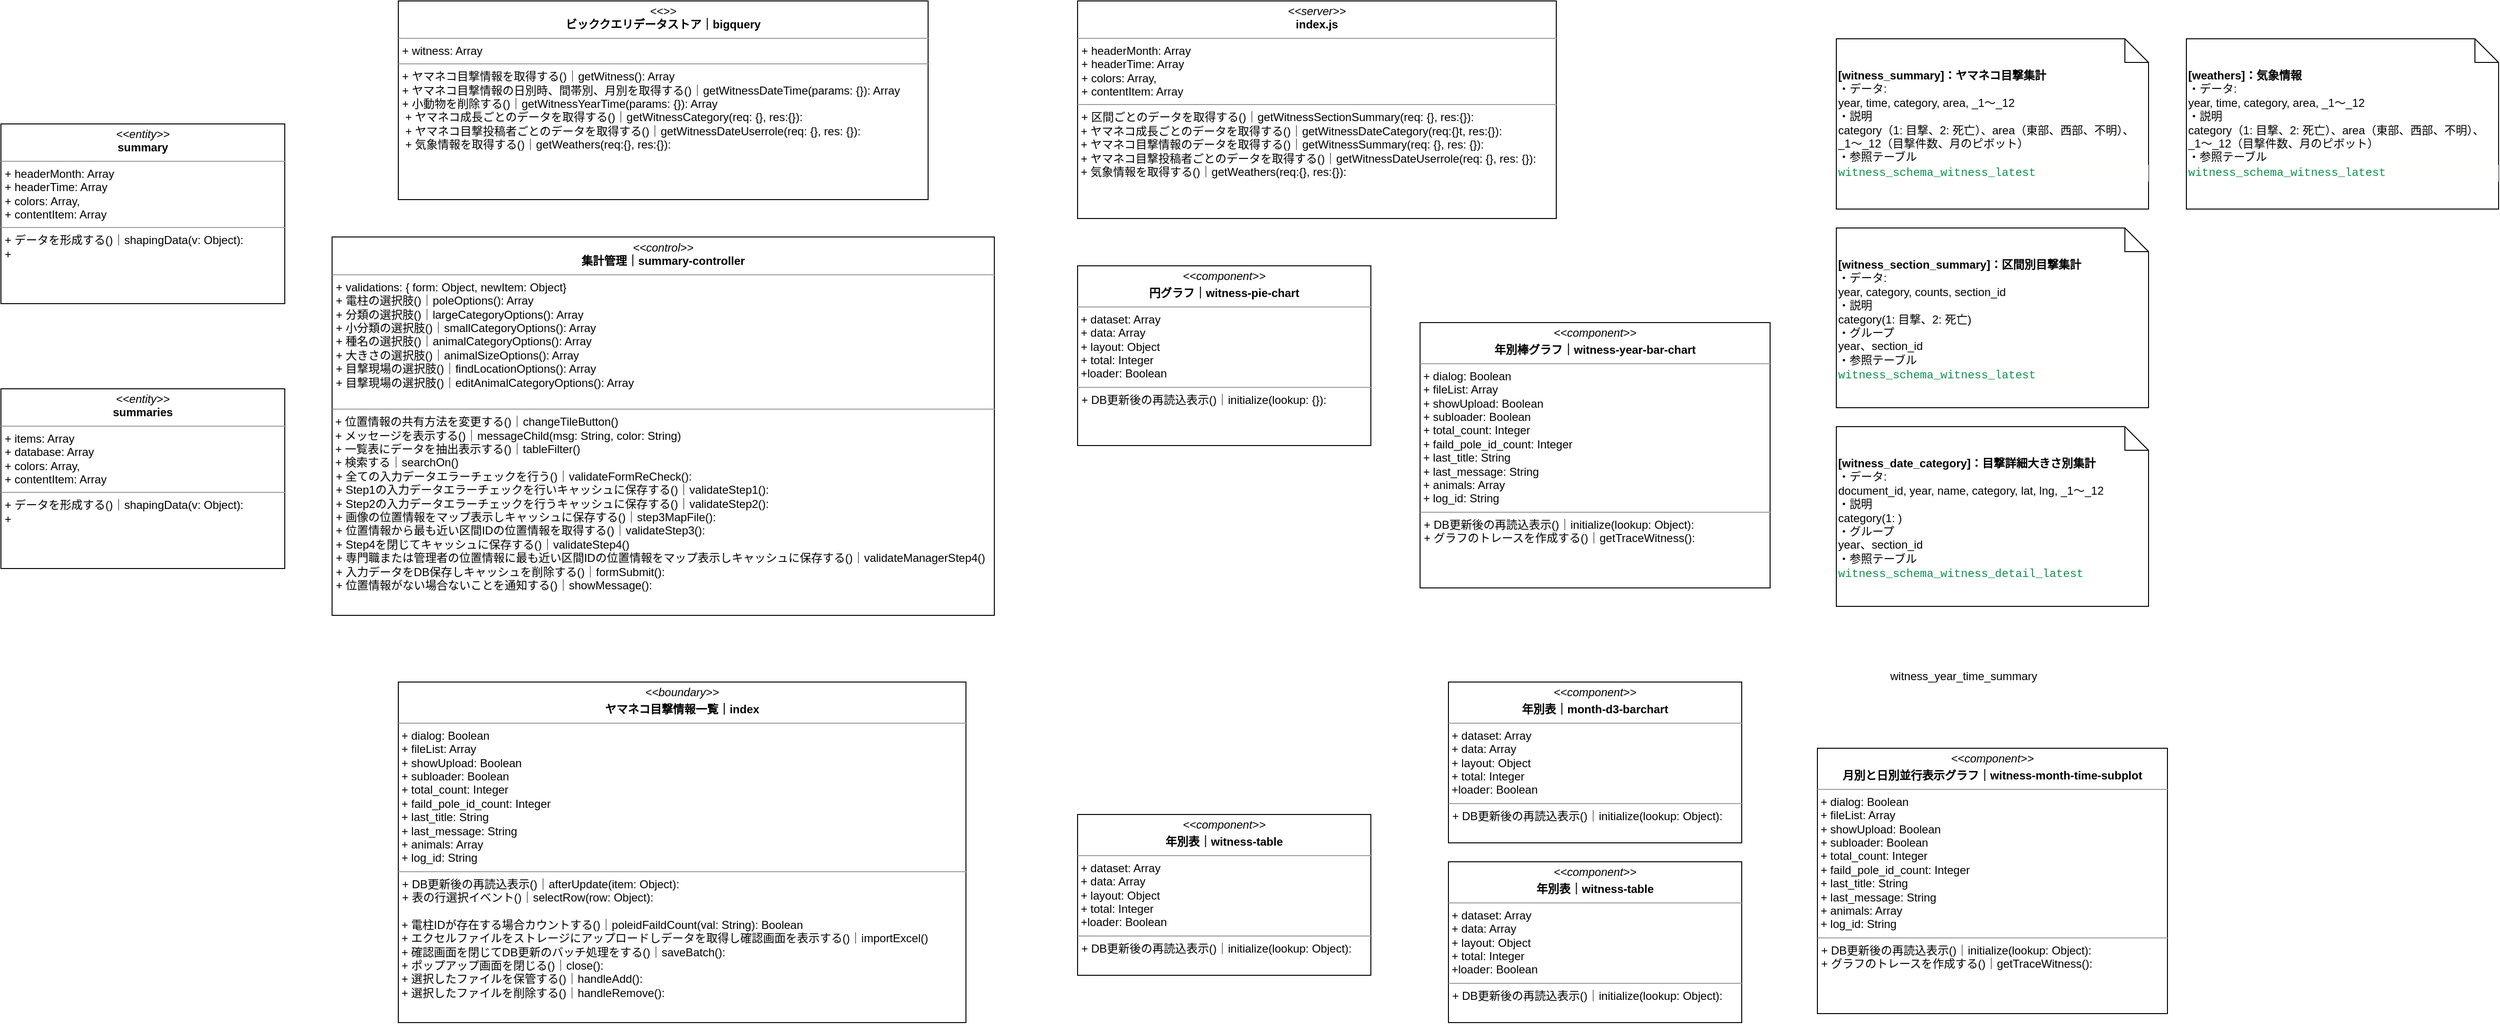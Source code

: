 <mxfile version="20.7.4" type="github">
  <diagram id="2h0S1ali2gnocXuil85y" name="ページ1">
    <mxGraphModel dx="2456" dy="4011" grid="1" gridSize="10" guides="1" tooltips="1" connect="1" arrows="1" fold="1" page="1" pageScale="1" pageWidth="1654" pageHeight="1169" math="0" shadow="0">
      <root>
        <mxCell id="0" />
        <mxCell id="1" parent="0" />
        <mxCell id="uVW6hGFL7O6GOuCq6ybs-1" value="&lt;p style=&quot;margin:0px;margin-top:4px;text-align:center;&quot;&gt;&lt;i&gt;&amp;lt;&amp;lt;control&amp;gt;&amp;gt;&lt;/i&gt;&lt;br&gt;&lt;b&gt;集計管理｜summary-controller&lt;/b&gt;&lt;/p&gt;&lt;hr size=&quot;1&quot;&gt;&lt;p style=&quot;margin:0px;margin-left:4px;&quot;&gt;+ validations: { form: Object, newItem: Object}&lt;br&gt;+ 電柱の選択肢()｜poleOptions(): Array&lt;br&gt;&lt;/p&gt;&lt;p style=&quot;margin:0px;margin-left:4px;&quot;&gt;+ 分類の選択肢()｜largeCategoryOptions(): Array&lt;br&gt;&lt;/p&gt;&lt;p style=&quot;margin:0px;margin-left:4px;&quot;&gt;+ 小分類の選択肢()｜smallCategoryOptions(): Array&lt;br&gt;&lt;/p&gt;&lt;p style=&quot;margin:0px;margin-left:4px;&quot;&gt;+ 種名の選択肢()｜animalCategoryOptions(): Array&lt;br&gt;&lt;/p&gt;&lt;p style=&quot;margin:0px;margin-left:4px;&quot;&gt;+ 大きさの選択肢()｜animalSizeOptions(): Array&lt;br&gt;&lt;/p&gt;&lt;p style=&quot;margin:0px;margin-left:4px;&quot;&gt;+ 目撃現場の選択肢()｜findLocationOptions(): Array&lt;br&gt;&lt;/p&gt;&lt;p style=&quot;margin:0px;margin-left:4px;&quot;&gt;+ 目撃現場の選択肢()｜editAnimalCategoryOptions(): Array&lt;/p&gt;&lt;br&gt;&lt;div&gt;&lt;/div&gt;&lt;hr size=&quot;1&quot;&gt;&lt;p style=&quot;margin:0px;margin-left:4px;&quot;&gt;&lt;/p&gt;&amp;nbsp;&lt;span style=&quot;background-color: initial;&quot;&gt;+&amp;nbsp;&lt;/span&gt;位置情報の共有方法を変更する()｜&lt;span style=&quot;background-color: initial;&quot;&gt;changeTileButton()&lt;/span&gt;&lt;br&gt;&amp;nbsp;+ メッセージを表示する()｜&lt;span style=&quot;background-color: initial;&quot;&gt;messageChild(msg: String, color: String)&lt;/span&gt;&lt;span style=&quot;background-color: initial;&quot;&gt;&lt;br&gt;&lt;/span&gt;&amp;nbsp;+ 一覧表にデータを抽出表示する()｜&lt;span style=&quot;background-color: initial;&quot;&gt;tableFilter()&lt;br&gt;&lt;/span&gt;&lt;span style=&quot;background-color: initial;&quot;&gt;&amp;nbsp;+ 検索する｜searchOn()&lt;br&gt;&lt;/span&gt;&lt;p style=&quot;margin: 0px 0px 0px 4px;&quot;&gt;&lt;span style=&quot;background-color: initial;&quot;&gt;+ 全ての入力データエラーチェックを行う()｜validateFormReCheck():&amp;nbsp;&lt;/span&gt;&lt;/p&gt;&lt;p style=&quot;margin: 0px 0px 0px 4px;&quot;&gt;+ Step1の入力データエラーチェックを行いキャッシュに保存する()｜validateStep1():&lt;/p&gt;&lt;p style=&quot;margin: 0px 0px 0px 4px;&quot;&gt;+ Step2の入力データエラーチェックを行うキャッシュに保存する()｜validateStep2():&lt;/p&gt;&lt;p style=&quot;margin: 0px 0px 0px 4px;&quot;&gt;+ 画像の位置情報をマップ表示しキャッシュに保存する()｜step3MapFile():&lt;/p&gt;&lt;p style=&quot;margin: 0px 0px 0px 4px;&quot;&gt;+ 位置情報から最も近い区間IDの位置情報を取得する()｜validateStep3():&lt;/p&gt;&lt;p style=&quot;margin: 0px 0px 0px 4px;&quot;&gt;+ Step4を閉じてキャッシュに保存する()｜validateStep4()&lt;/p&gt;&lt;p style=&quot;margin: 0px 0px 0px 4px;&quot;&gt;+ 専門職または管理者の位置情報に最も近い区間IDの位置情報をマップ表示しキャッシュに保存する()｜validateManagerStep4()&lt;/p&gt;&lt;p style=&quot;margin: 0px 0px 0px 4px;&quot;&gt;+ 入力データをDB保存しキャッシュを削除する()｜formSubmit():&lt;/p&gt;&lt;p style=&quot;margin: 0px 0px 0px 4px;&quot;&gt;+ 位置情報がない場合ないことを通知する()｜showMessage():&amp;nbsp;&lt;/p&gt;" style="verticalAlign=top;align=left;overflow=fill;fontSize=12;fontFamily=Helvetica;html=1;" parent="1" vertex="1">
          <mxGeometry x="530" y="-2030.5" width="700" height="400" as="geometry" />
        </mxCell>
        <mxCell id="uVW6hGFL7O6GOuCq6ybs-2" value="&lt;p style=&quot;margin:0px;margin-top:4px;text-align:center;&quot;&gt;&lt;i&gt;&amp;lt;&amp;lt;&amp;gt;&amp;gt;&lt;/i&gt;&lt;br&gt;&lt;b&gt;ビッククエリデータストア｜bigquery&lt;/b&gt;&lt;br&gt;&lt;/p&gt;&lt;hr size=&quot;1&quot;&gt;&lt;p style=&quot;margin:0px;margin-left:4px;&quot;&gt;+ witness: Array&lt;/p&gt;&lt;hr size=&quot;1&quot;&gt;&lt;p style=&quot;margin:0px;margin-left:4px;&quot;&gt;&lt;span style=&quot;background-color: initial;&quot;&gt;+ ヤマネコ目撃情報を取得する()｜getWitness(): Array&lt;/span&gt;&lt;br&gt;&lt;/p&gt;&lt;p style=&quot;margin:0px;margin-left:4px;&quot;&gt;+ ヤマネコ目撃情報の日別時、間帯別、月別を取得する()｜getWitnessDateTime(params: {}): Array&lt;br&gt;&lt;/p&gt;&lt;p style=&quot;margin:0px;margin-left:4px;&quot;&gt;+ 小動物を削除する()｜getWitnessYearTime(params: {}): Array&lt;br&gt;&lt;/p&gt;&lt;p style=&quot;margin:0px;margin-left:4px;&quot;&gt;&lt;span style=&quot;border-color: var(--border-color); background-color: initial;&quot;&gt;&amp;nbsp;+ ヤマネコ成長ごとのデータを取得する()｜getWitnessCategory(req: {}, res:{}):&amp;nbsp;&lt;/span&gt;&lt;span style=&quot;border-color: var(--border-color); background-color: initial;&quot;&gt;&amp;nbsp;&lt;br style=&quot;border-color: var(--border-color);&quot;&gt;&lt;/span&gt;&amp;nbsp;+ ヤマネコ目撃投稿者ごとのデータを取得する()｜&lt;span style=&quot;border-color: var(--border-color); background-color: initial;&quot;&gt;getWitnessDateUserrole(req: {}, res: {}):&lt;br style=&quot;border-color: var(--border-color);&quot;&gt;&lt;/span&gt;&amp;nbsp;+ 気象情報を取得する()｜getWeathers(req:{}, res:{}):&amp;nbsp;&lt;br&gt;&lt;/p&gt;" style="verticalAlign=top;align=left;overflow=fill;fontSize=12;fontFamily=Helvetica;html=1;fontColor=#000000;" parent="1" vertex="1">
          <mxGeometry x="600" y="-2280" width="560" height="210" as="geometry" />
        </mxCell>
        <mxCell id="uVW6hGFL7O6GOuCq6ybs-3" value="&lt;p style=&quot;margin:0px;margin-top:4px;text-align:center;&quot;&gt;&lt;i&gt;&amp;lt;&amp;lt;boundary&amp;gt;&amp;gt;&lt;/i&gt;&lt;b&gt;&lt;br&gt;&lt;/b&gt;&lt;/p&gt;&lt;p style=&quot;margin:0px;margin-top:4px;text-align:center;&quot;&gt;&lt;b&gt;ヤマネコ目撃情報一覧｜index&lt;/b&gt;&lt;/p&gt;&lt;hr size=&quot;1&quot;&gt;&lt;div&gt;&amp;nbsp;+ dialog: Boolean&lt;/div&gt;&lt;div&gt;&amp;nbsp;+ fileList: Array&amp;nbsp;&lt;/div&gt;&lt;div&gt;&amp;nbsp;+ showUpload: Boolean&lt;/div&gt;&lt;div&gt;&amp;nbsp;+ subloader: Boolean&lt;/div&gt;&lt;div&gt;&amp;nbsp;+ total_count: Integer&lt;/div&gt;&lt;div&gt;&amp;nbsp;+ faild_pole_id_count: Integer&lt;/div&gt;&lt;div&gt;&amp;nbsp;+ last_title: String&lt;/div&gt;&lt;div&gt;&amp;nbsp;+ last_message: String&lt;/div&gt;&lt;div&gt;&amp;nbsp;+ animals: Array&lt;/div&gt;&lt;div&gt;&amp;nbsp;+ log_id: String&lt;/div&gt;&lt;hr size=&quot;1&quot;&gt;&lt;p style=&quot;margin:0px;margin-left:4px;&quot;&gt;+ DB更新後の再読込表示()｜afterUpdate(item: Object):&amp;nbsp;&lt;span style=&quot;background-color: initial;&quot;&gt;&lt;br&gt;&lt;/span&gt;&lt;/p&gt;&lt;p style=&quot;margin:0px;margin-left:4px;&quot;&gt;+ 表の行選択イベント()｜selectRow(row: Object):&amp;nbsp;&lt;br&gt;&lt;/p&gt;&lt;p style=&quot;margin:0px;margin-left:4px;&quot;&gt;&lt;/p&gt;&lt;br&gt;&amp;nbsp;+&amp;nbsp;電柱IDが存在する場合カウントする()｜poleidFaildCount(val: String): Boolean&lt;br&gt;&amp;nbsp;+ エクセルファイルをストレージにアップロードしデータを取得し確認画面を表示する()｜importExcel()&lt;br&gt;&amp;nbsp;+ 確認画面を閉じてDB更新のバッチ処理をする()｜saveBatch():&amp;nbsp;&lt;br&gt;&amp;nbsp;+ ポップアップ画面を閉じる()｜close():&amp;nbsp;&lt;br&gt;&amp;nbsp;+ 選択したファイルを保管する()｜handleAdd():&amp;nbsp;&lt;br&gt;&amp;nbsp;+ 選択したファイルを削除する()｜handleRemove():&amp;nbsp;" style="verticalAlign=top;align=left;overflow=fill;fontSize=12;fontFamily=Helvetica;html=1;" parent="1" vertex="1">
          <mxGeometry x="600" y="-1560" width="600" height="360" as="geometry" />
        </mxCell>
        <mxCell id="uVW6hGFL7O6GOuCq6ybs-4" value="&lt;p style=&quot;margin:0px;margin-top:4px;text-align:center;&quot;&gt;&lt;i&gt;&amp;lt;&amp;lt;component&amp;gt;&amp;gt;&lt;/i&gt;&lt;b&gt;&lt;br&gt;&lt;/b&gt;&lt;/p&gt;&lt;p style=&quot;margin:0px;margin-top:4px;text-align:center;&quot;&gt;&lt;b&gt;月別と日別並行表示グラフ｜witness-month-time-subplot&lt;/b&gt;&lt;/p&gt;&lt;hr size=&quot;1&quot;&gt;&lt;div&gt;&amp;nbsp;+ dialog: Boolean&lt;/div&gt;&lt;div&gt;&amp;nbsp;+ fileList: Array&amp;nbsp;&lt;/div&gt;&lt;div&gt;&amp;nbsp;+ showUpload: Boolean&lt;/div&gt;&lt;div&gt;&amp;nbsp;+ subloader: Boolean&lt;/div&gt;&lt;div&gt;&amp;nbsp;+ total_count: Integer&lt;/div&gt;&lt;div&gt;&amp;nbsp;+ faild_pole_id_count: Integer&lt;/div&gt;&lt;div&gt;&amp;nbsp;+ last_title: String&lt;/div&gt;&lt;div&gt;&amp;nbsp;+ last_message: String&lt;/div&gt;&lt;div&gt;&amp;nbsp;+ animals: Array&lt;/div&gt;&lt;div&gt;&amp;nbsp;+ log_id: String&lt;/div&gt;&lt;hr size=&quot;1&quot;&gt;&lt;p style=&quot;margin:0px;margin-left:4px;&quot;&gt;+ DB更新後の再読込表示()｜initialize(lookup: Object):&amp;nbsp;&lt;span style=&quot;background-color: initial;&quot;&gt;&lt;br&gt;&lt;/span&gt;&lt;/p&gt;&lt;p style=&quot;margin:0px;margin-left:4px;&quot;&gt;+ グラフのトレース&lt;span style=&quot;background-color: initial;&quot;&gt;を作成する()｜getTraceWitness():&amp;nbsp;&lt;/span&gt;&lt;/p&gt;&lt;p style=&quot;margin:0px;margin-left:4px;&quot;&gt;&lt;/p&gt;" style="verticalAlign=top;align=left;overflow=fill;fontSize=12;fontFamily=Helvetica;html=1;" parent="1" vertex="1">
          <mxGeometry x="2100" y="-1490" width="370" height="280.5" as="geometry" />
        </mxCell>
        <mxCell id="uVW6hGFL7O6GOuCq6ybs-5" value="&lt;p style=&quot;margin:0px;margin-top:4px;text-align:center;&quot;&gt;&lt;i&gt;&amp;lt;&amp;lt;component&amp;gt;&amp;gt;&lt;/i&gt;&lt;b&gt;&lt;br&gt;&lt;/b&gt;&lt;/p&gt;&lt;p style=&quot;margin:0px;margin-top:4px;text-align:center;&quot;&gt;&lt;b&gt;年別棒グラフ｜witness-year-bar-chart&lt;/b&gt;&lt;/p&gt;&lt;hr size=&quot;1&quot;&gt;&lt;div&gt;&amp;nbsp;+ dialog: Boolean&lt;/div&gt;&lt;div&gt;&amp;nbsp;+ fileList: Array&amp;nbsp;&lt;/div&gt;&lt;div&gt;&amp;nbsp;+ showUpload: Boolean&lt;/div&gt;&lt;div&gt;&amp;nbsp;+ subloader: Boolean&lt;/div&gt;&lt;div&gt;&amp;nbsp;+ total_count: Integer&lt;/div&gt;&lt;div&gt;&amp;nbsp;+ faild_pole_id_count: Integer&lt;/div&gt;&lt;div&gt;&amp;nbsp;+ last_title: String&lt;/div&gt;&lt;div&gt;&amp;nbsp;+ last_message: String&lt;/div&gt;&lt;div&gt;&amp;nbsp;+ animals: Array&lt;/div&gt;&lt;div&gt;&amp;nbsp;+ log_id: String&lt;/div&gt;&lt;hr size=&quot;1&quot;&gt;&lt;p style=&quot;margin:0px;margin-left:4px;&quot;&gt;+ DB更新後の再読込表示()｜initialize(lookup: Object):&amp;nbsp;&lt;span style=&quot;background-color: initial;&quot;&gt;&lt;br&gt;&lt;/span&gt;&lt;/p&gt;&lt;p style=&quot;margin:0px;margin-left:4px;&quot;&gt;+ グラフのトレース&lt;span style=&quot;background-color: initial;&quot;&gt;を作成する()｜getTraceWitness():&amp;nbsp;&lt;/span&gt;&lt;/p&gt;&lt;p style=&quot;margin:0px;margin-left:4px;&quot;&gt;&lt;/p&gt;" style="verticalAlign=top;align=left;overflow=fill;fontSize=12;fontFamily=Helvetica;html=1;" parent="1" vertex="1">
          <mxGeometry x="1680" y="-1940" width="370" height="280.5" as="geometry" />
        </mxCell>
        <mxCell id="uVW6hGFL7O6GOuCq6ybs-6" value="&lt;p style=&quot;margin:0px;margin-top:4px;text-align:center;&quot;&gt;&lt;i&gt;&amp;lt;&amp;lt;component&amp;gt;&amp;gt;&lt;/i&gt;&lt;b&gt;&lt;br&gt;&lt;/b&gt;&lt;/p&gt;&lt;p style=&quot;margin:0px;margin-top:4px;text-align:center;&quot;&gt;&lt;b&gt;円グラフ｜witness-pie-chart&lt;/b&gt;&lt;/p&gt;&lt;hr size=&quot;1&quot;&gt;&lt;div&gt;&amp;nbsp;+ dataset: Array&lt;/div&gt;&lt;div&gt;&amp;nbsp;+ data: Array&amp;nbsp;&lt;/div&gt;&lt;div&gt;&lt;span style=&quot;background-color: initial;&quot;&gt;&amp;nbsp;+ layout: Object&lt;/span&gt;&lt;br&gt;&lt;/div&gt;&lt;div&gt;&amp;nbsp;+ total: Integer&lt;/div&gt;&lt;div&gt;&amp;nbsp;+loader: Boolean&lt;/div&gt;&lt;hr size=&quot;1&quot;&gt;&lt;p style=&quot;margin:0px;margin-left:4px;&quot;&gt;+ DB更新後の再読込表示()｜initialize(lookup: {}):&amp;nbsp;&lt;span style=&quot;background-color: initial;&quot;&gt;&lt;br&gt;&lt;/span&gt;&lt;/p&gt;&lt;p style=&quot;margin:0px;margin-left:4px;&quot;&gt;&lt;br&gt;&lt;/p&gt;&lt;p style=&quot;margin:0px;margin-left:4px;&quot;&gt;&lt;/p&gt;" style="verticalAlign=top;align=left;overflow=fill;fontSize=12;fontFamily=Helvetica;html=1;" parent="1" vertex="1">
          <mxGeometry x="1318" y="-2000" width="310" height="190" as="geometry" />
        </mxCell>
        <mxCell id="uVW6hGFL7O6GOuCq6ybs-7" value="&lt;p style=&quot;margin:0px;margin-top:4px;text-align:center;&quot;&gt;&lt;i&gt;&amp;lt;&amp;lt;component&amp;gt;&amp;gt;&lt;/i&gt;&lt;b&gt;&lt;br&gt;&lt;/b&gt;&lt;/p&gt;&lt;p style=&quot;margin:0px;margin-top:4px;text-align:center;&quot;&gt;&lt;b&gt;年別表｜witness-table&lt;/b&gt;&lt;/p&gt;&lt;hr size=&quot;1&quot;&gt;&lt;div&gt;&amp;nbsp;+ dataset: Array&lt;/div&gt;&lt;div&gt;&amp;nbsp;+ data: Array&amp;nbsp;&lt;/div&gt;&lt;div&gt;&lt;span style=&quot;background-color: initial;&quot;&gt;&amp;nbsp;+ layout: Object&lt;/span&gt;&lt;br&gt;&lt;/div&gt;&lt;div&gt;&amp;nbsp;+ total: Integer&lt;/div&gt;&lt;div&gt;&amp;nbsp;+loader: Boolean&lt;/div&gt;&lt;hr size=&quot;1&quot;&gt;&lt;p style=&quot;margin:0px;margin-left:4px;&quot;&gt;+ DB更新後の再読込表示()｜initialize(lookup: Object):&amp;nbsp;&lt;span style=&quot;background-color: initial;&quot;&gt;&lt;br&gt;&lt;/span&gt;&lt;/p&gt;&lt;p style=&quot;margin:0px;margin-left:4px;&quot;&gt;&lt;br&gt;&lt;/p&gt;&lt;p style=&quot;margin:0px;margin-left:4px;&quot;&gt;&lt;/p&gt;" style="verticalAlign=top;align=left;overflow=fill;fontSize=12;fontFamily=Helvetica;html=1;" parent="1" vertex="1">
          <mxGeometry x="1318" y="-1420" width="310" height="170" as="geometry" />
        </mxCell>
        <mxCell id="uVW6hGFL7O6GOuCq6ybs-8" value="&lt;p style=&quot;margin:0px;margin-top:4px;text-align:center;&quot;&gt;&lt;i&gt;&amp;lt;&amp;lt;component&amp;gt;&amp;gt;&lt;/i&gt;&lt;b&gt;&lt;br&gt;&lt;/b&gt;&lt;/p&gt;&lt;p style=&quot;margin:0px;margin-top:4px;text-align:center;&quot;&gt;&lt;b&gt;年別表｜witness-table&lt;/b&gt;&lt;/p&gt;&lt;hr size=&quot;1&quot;&gt;&lt;div&gt;&amp;nbsp;+ dataset: Array&lt;/div&gt;&lt;div&gt;&amp;nbsp;+ data: Array&amp;nbsp;&lt;/div&gt;&lt;div&gt;&lt;span style=&quot;background-color: initial;&quot;&gt;&amp;nbsp;+ layout: Object&lt;/span&gt;&lt;br&gt;&lt;/div&gt;&lt;div&gt;&amp;nbsp;+ total: Integer&lt;/div&gt;&lt;div&gt;&amp;nbsp;+loader: Boolean&lt;/div&gt;&lt;hr size=&quot;1&quot;&gt;&lt;p style=&quot;margin:0px;margin-left:4px;&quot;&gt;+ DB更新後の再読込表示()｜initialize(lookup: Object):&amp;nbsp;&lt;span style=&quot;background-color: initial;&quot;&gt;&lt;br&gt;&lt;/span&gt;&lt;/p&gt;&lt;p style=&quot;margin:0px;margin-left:4px;&quot;&gt;&lt;br&gt;&lt;/p&gt;&lt;p style=&quot;margin:0px;margin-left:4px;&quot;&gt;&lt;/p&gt;" style="verticalAlign=top;align=left;overflow=fill;fontSize=12;fontFamily=Helvetica;html=1;" parent="1" vertex="1">
          <mxGeometry x="1710" y="-1370" width="310" height="170" as="geometry" />
        </mxCell>
        <mxCell id="uVW6hGFL7O6GOuCq6ybs-9" value="&lt;p style=&quot;margin:0px;margin-top:4px;text-align:center;&quot;&gt;&lt;i&gt;&amp;lt;&amp;lt;component&amp;gt;&amp;gt;&lt;/i&gt;&lt;b&gt;&lt;br&gt;&lt;/b&gt;&lt;/p&gt;&lt;p style=&quot;margin:0px;margin-top:4px;text-align:center;&quot;&gt;&lt;b&gt;年別表｜month-d3-barchart&lt;/b&gt;&lt;/p&gt;&lt;hr size=&quot;1&quot;&gt;&lt;div&gt;&amp;nbsp;+ dataset: Array&lt;/div&gt;&lt;div&gt;&amp;nbsp;+ data: Array&amp;nbsp;&lt;/div&gt;&lt;div&gt;&lt;span style=&quot;background-color: initial;&quot;&gt;&amp;nbsp;+ layout: Object&lt;/span&gt;&lt;br&gt;&lt;/div&gt;&lt;div&gt;&amp;nbsp;+ total: Integer&lt;/div&gt;&lt;div&gt;&amp;nbsp;+loader: Boolean&lt;/div&gt;&lt;hr size=&quot;1&quot;&gt;&lt;p style=&quot;margin:0px;margin-left:4px;&quot;&gt;+ DB更新後の再読込表示()｜initialize(lookup: Object):&amp;nbsp;&lt;span style=&quot;background-color: initial;&quot;&gt;&lt;br&gt;&lt;/span&gt;&lt;/p&gt;&lt;p style=&quot;margin:0px;margin-left:4px;&quot;&gt;&lt;br&gt;&lt;/p&gt;&lt;p style=&quot;margin:0px;margin-left:4px;&quot;&gt;&lt;/p&gt;" style="verticalAlign=top;align=left;overflow=fill;fontSize=12;fontFamily=Helvetica;html=1;" parent="1" vertex="1">
          <mxGeometry x="1710" y="-1560" width="310" height="170" as="geometry" />
        </mxCell>
        <mxCell id="4Q4IH8PoPEfNXcgTGCKe-1" value="&lt;p style=&quot;margin:0px;margin-top:4px;text-align:center;&quot;&gt;&lt;i&gt;&amp;lt;&amp;lt;entity&amp;gt;&amp;gt;&lt;/i&gt;&lt;br&gt;&lt;b&gt;summary&lt;/b&gt;&lt;/p&gt;&lt;hr size=&quot;1&quot;&gt;&lt;p style=&quot;margin:0px;margin-left:4px;&quot;&gt;+ headerMonth: Array&lt;br&gt;+ headerTime: Array&lt;br&gt;&lt;/p&gt;&lt;p style=&quot;margin:0px;margin-left:4px;&quot;&gt;+ colors: Array,&lt;/p&gt;&lt;p style=&quot;margin:0px;margin-left:4px;&quot;&gt;+ contentItem: Array&lt;/p&gt;&lt;hr size=&quot;1&quot;&gt;&lt;p style=&quot;margin:0px;margin-left:4px;&quot;&gt;&lt;span style=&quot;background-color: initial;&quot;&gt;+ データを形成する()｜shapingData(v: Object):&amp;nbsp;&lt;/span&gt;&lt;/p&gt;&lt;p style=&quot;margin:0px;margin-left:4px;&quot;&gt;+&amp;nbsp;&lt;/p&gt;" style="verticalAlign=top;align=left;overflow=fill;fontSize=12;fontFamily=Helvetica;html=1;" parent="1" vertex="1">
          <mxGeometry x="180" y="-2150" width="300" height="190" as="geometry" />
        </mxCell>
        <mxCell id="4Q4IH8PoPEfNXcgTGCKe-2" value="&lt;p style=&quot;margin:0px;margin-top:4px;text-align:center;&quot;&gt;&lt;i&gt;&amp;lt;&amp;lt;server&amp;gt;&amp;gt;&lt;/i&gt;&lt;br&gt;&lt;b&gt;index.js&lt;/b&gt;&lt;/p&gt;&lt;hr size=&quot;1&quot;&gt;&lt;p style=&quot;margin:0px;margin-left:4px;&quot;&gt;+ headerMonth: Array&lt;br&gt;+ headerTime: Array&lt;br&gt;&lt;/p&gt;&lt;p style=&quot;margin:0px;margin-left:4px;&quot;&gt;+ colors: Array,&lt;/p&gt;&lt;p style=&quot;margin:0px;margin-left:4px;&quot;&gt;+ contentItem: Array&lt;/p&gt;&lt;hr size=&quot;1&quot;&gt;&lt;p style=&quot;margin:0px;margin-left:4px;&quot;&gt;&lt;span style=&quot;background-color: initial;&quot;&gt;+ 区間ごとのデータを取得する()｜getWitnessSectionSummary(req: {}, res:{}):&amp;nbsp;&lt;/span&gt;&lt;/p&gt;&amp;nbsp;+ ヤマネコ成長ごとのデータを取得する()｜&lt;span style=&quot;background-color: initial;&quot;&gt;getWitnessDateCategory(&lt;/span&gt;req:{}t, res:{}):&amp;nbsp;&lt;br&gt;&amp;nbsp;+ ヤマネコ目撃情報のデータを取得する()｜&lt;span style=&quot;background-color: initial;&quot;&gt;getWitnessSummary(req: {}, res: {}):&lt;br&gt;&lt;/span&gt;&amp;nbsp;+ ヤマネコ目撃投稿者ごとのデータを取得する()｜&lt;span style=&quot;background-color: initial;&quot;&gt;getWitnessDateUserrole(req: {}, res: {}):&lt;/span&gt;&lt;br&gt;&amp;nbsp;+ 気象情報を取得する()｜getWeathers(req:{}, res:{}):&amp;nbsp;&lt;p style=&quot;margin:0px;margin-left:4px;&quot;&gt;&amp;nbsp;&lt;/p&gt;" style="verticalAlign=top;align=left;overflow=fill;fontSize=12;fontFamily=Helvetica;html=1;" parent="1" vertex="1">
          <mxGeometry x="1318" y="-2280" width="506" height="230" as="geometry" />
        </mxCell>
        <mxCell id="4Q4IH8PoPEfNXcgTGCKe-3" value="&lt;b&gt;[witness_summary]：&lt;/b&gt;&lt;span style=&quot;text-align: left;&quot;&gt;&lt;b&gt;ヤマネコ目撃集計&lt;br&gt;&lt;/b&gt;・データ:&lt;br&gt;year, time, category, area, _1〜_12&lt;br&gt;・説明&lt;br&gt;category（&lt;/span&gt;1: 目撃、2: 死亡&lt;span style=&quot;text-align: left;&quot;&gt;）、area（東部、西部、不明）、&lt;/span&gt;_1〜_12（目撃件数、月のピボット）&lt;span style=&quot;text-align: left;&quot;&gt;&lt;br&gt;・参照テーブル&lt;br&gt;&lt;/span&gt;&lt;div style=&quot;background-color: rgb(255, 255, 254); font-family: &amp;quot;Roboto Mono&amp;quot;, Menlo, Monaco, &amp;quot;Courier New&amp;quot;, monospace; line-height: 18px;&quot;&gt;&lt;span style=&quot;color: #0d904f;&quot;&gt;witness_schema_witness_latest&lt;/span&gt;&lt;/div&gt;" style="shape=note2;boundedLbl=1;whiteSpace=wrap;html=1;size=25;verticalAlign=top;align=left;" parent="1" vertex="1">
          <mxGeometry x="2120" y="-2240" width="330" height="180" as="geometry" />
        </mxCell>
        <mxCell id="4Q4IH8PoPEfNXcgTGCKe-4" value="&lt;b&gt;[witness_date_category]：&lt;/b&gt;&lt;b&gt;目撃詳細大きさ別集計&lt;/b&gt;&lt;span style=&quot;text-align: left;&quot;&gt;&lt;b&gt;&lt;br&gt;&lt;/b&gt;・データ:&lt;br&gt;document_id, year, name, category, lat, lng, _1〜_12&lt;br&gt;・説明&lt;br&gt;category(1: )&lt;br&gt;・グループ&lt;br&gt;year、section_id&lt;br&gt;・参照テーブル&lt;br&gt;&lt;/span&gt;&lt;div style=&quot;background-color: rgb(255, 255, 254); font-family: &amp;quot;Roboto Mono&amp;quot;, Menlo, Monaco, &amp;quot;Courier New&amp;quot;, monospace; line-height: 18px;&quot;&gt;&lt;span style=&quot;color: #0d904f;&quot;&gt;witness_schema_witness_detail_latest&lt;/span&gt;&lt;/div&gt;" style="shape=note2;boundedLbl=1;whiteSpace=wrap;html=1;size=25;verticalAlign=top;align=left;" parent="1" vertex="1">
          <mxGeometry x="2120" y="-1830" width="330" height="190" as="geometry" />
        </mxCell>
        <mxCell id="4Q4IH8PoPEfNXcgTGCKe-5" value="witness_year_time_summary" style="text;whiteSpace=wrap;html=1;" parent="1" vertex="1">
          <mxGeometry x="2175" y="-1580" width="220" height="30" as="geometry" />
        </mxCell>
        <mxCell id="4Q4IH8PoPEfNXcgTGCKe-6" value="&lt;b&gt;[witness_section_summary]：&lt;/b&gt;&lt;b&gt;区間別目撃集計&lt;/b&gt;&lt;span style=&quot;text-align: left;&quot;&gt;&lt;b&gt;&lt;br&gt;&lt;/b&gt;・データ:&lt;br&gt;year, category, counts, section_id&lt;br&gt;・説明&lt;br&gt;category(1: 目撃、2: 死亡)&lt;br&gt;・グループ&lt;br&gt;year、section_id&lt;br&gt;・参照テーブル&lt;br&gt;&lt;/span&gt;&lt;div style=&quot;background-color: rgb(255, 255, 254); font-family: &amp;quot;Roboto Mono&amp;quot;, Menlo, Monaco, &amp;quot;Courier New&amp;quot;, monospace; line-height: 18px;&quot;&gt;&lt;span style=&quot;color: #0d904f;&quot;&gt;witness_schema_witness_latest&lt;/span&gt;&lt;/div&gt;" style="shape=note2;boundedLbl=1;whiteSpace=wrap;html=1;size=25;verticalAlign=top;align=left;" parent="1" vertex="1">
          <mxGeometry x="2120" y="-2040" width="330" height="190" as="geometry" />
        </mxCell>
        <mxCell id="iZXNSlrNT9fg47bcrHfP-1" value="&lt;b&gt;[weathers]：気象情報&lt;/b&gt;&lt;span style=&quot;text-align: left;&quot;&gt;&lt;b&gt;&lt;br&gt;&lt;/b&gt;・データ:&lt;br&gt;year, time, category, area, _1〜_12&lt;br&gt;・説明&lt;br&gt;category（&lt;/span&gt;1: 目撃、2: 死亡&lt;span style=&quot;text-align: left;&quot;&gt;）、area（東部、西部、不明）、&lt;/span&gt;_1〜_12（目撃件数、月のピボット）&lt;span style=&quot;text-align: left;&quot;&gt;&lt;br&gt;・参照テーブル&lt;br&gt;&lt;/span&gt;&lt;div style=&quot;background-color: rgb(255, 255, 254); font-family: &amp;quot;Roboto Mono&amp;quot;, Menlo, Monaco, &amp;quot;Courier New&amp;quot;, monospace; line-height: 18px;&quot;&gt;&lt;span style=&quot;color: #0d904f;&quot;&gt;witness_schema_witness_latest&lt;/span&gt;&lt;/div&gt;" style="shape=note2;boundedLbl=1;whiteSpace=wrap;html=1;size=25;verticalAlign=top;align=left;" parent="1" vertex="1">
          <mxGeometry x="2490" y="-2240" width="330" height="180" as="geometry" />
        </mxCell>
        <mxCell id="5s-cttqO2qP6NJEOKnOt-2" value="&lt;p style=&quot;margin:0px;margin-top:4px;text-align:center;&quot;&gt;&lt;i&gt;&amp;lt;&amp;lt;entity&amp;gt;&amp;gt;&lt;/i&gt;&lt;br&gt;&lt;b&gt;summaries&lt;/b&gt;&lt;/p&gt;&lt;hr size=&quot;1&quot;&gt;&lt;p style=&quot;margin:0px;margin-left:4px;&quot;&gt;+ items: Array&lt;br&gt;+ database: Array&lt;br&gt;&lt;/p&gt;&lt;p style=&quot;margin:0px;margin-left:4px;&quot;&gt;+ colors: Array,&lt;/p&gt;&lt;p style=&quot;margin:0px;margin-left:4px;&quot;&gt;+ contentItem: Array&lt;/p&gt;&lt;hr size=&quot;1&quot;&gt;&lt;p style=&quot;margin:0px;margin-left:4px;&quot;&gt;&lt;span style=&quot;background-color: initial;&quot;&gt;+ データを形成する()｜shapingData(v: Object):&amp;nbsp;&lt;/span&gt;&lt;/p&gt;&lt;p style=&quot;margin:0px;margin-left:4px;&quot;&gt;+&amp;nbsp;&lt;/p&gt;" style="verticalAlign=top;align=left;overflow=fill;fontSize=12;fontFamily=Helvetica;html=1;" vertex="1" parent="1">
          <mxGeometry x="180" y="-1870" width="300" height="190" as="geometry" />
        </mxCell>
      </root>
    </mxGraphModel>
  </diagram>
</mxfile>
